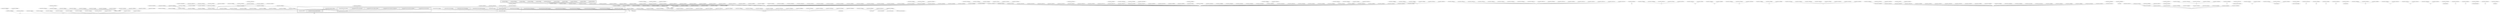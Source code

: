 graph g {
  fontname="sans-serif";

  overlap=false;

  subgraph "cluster_net" {
    subgraph "cluster_net.minecraft" {
      subgraph "cluster_net.minecraft.pathfinding" {
      }
      subgraph "cluster_net.minecraft.client" {
        subgraph "cluster_net.minecraft.client.render" {
          subgraph "cluster_net.minecraft.client.render.entity" {
            "cq"[label="net.minecraft.client.render.entity.RenderPainting"];
          }
          "h"[label="net.minecraft.client.render.RenderGlobal"];
        }
        subgraph "cluster_net.minecraft.client.gui" {
          subgraph "cluster_net.minecraft.client.gui.menu" {
            subgraph "cluster_net.minecraft.client.gui.menu.options" {
              "bo"[label="net.minecraft.client.gui.menu.options.Options"];
              "ea"[label="net.minecraft.client.gui.menu.options.TexturePackOptions"];
            }
            subgraph "cluster_net.minecraft.client.gui.menu.multiplayer" {
              "el"[label="net.minecraft.client.gui.menu.multiplayer.DownloadingTerrain"];
              "ie"[label="net.minecraft.client.gui.menu.multiplayer.Multiplayer"];
            }
            subgraph "cluster_net.minecraft.client.gui.menu.world" {
              "mr"[label="net.minecraft.client.gui.menu.world.SelectWorld"];
            }
            "by"[label="net.minecraft.client.gui.menu.GuiScreen"];
            "dz"[label="net.minecraft.client.gui.menu.MainMenu"];
          }
        }
        subgraph "cluster_net.minecraft.client.resources" {
          "bw"[label="net.minecraft.client.resources.ThreadResourceDownload"];
        }
        subgraph "cluster_net.minecraft.client.settings" {
        }
        subgraph "cluster_net.minecraft.client.multiplayer" {
          "ix"[label="net.minecraft.client.multiplayer.WorldClient"];
        }
        "net.minecraft.client.Minecraft"[label="net.minecraft.client.Minecraft"];
        "net.minecraft.client.MinecraftApplet"[label="net.minecraft.client.MinecraftApplet"];
      }
      subgraph "cluster_net.minecraft.block" {
        subgraph "cluster_net.minecraft.block.blockentity" {
          "ak"[label="net.minecraft.block.blockentity.BlockEntityTrap"];
          "bu"[label="net.minecraft.block.blockentity.BlockEntityMobSpawner"];
          "gy"[label="net.minecraft.block.blockentity.BlockEntityChest"];
          "ni"[label="net.minecraft.block.blockentity.BlockEntityFurnace"];
          "oi"[label="net.minecraft.block.blockentity.BlockEntityMusic"];
          "sc"[label="net.minecraft.block.blockentity.BlockEntitySign"];
        }
      }
      subgraph "cluster_net.minecraft.util" {
        subgraph "cluster_net.minecraft.util.math" {
        }
      }
      subgraph "cluster_net.minecraft.world" {
        subgraph "cluster_net.minecraft.world.biome" {
        }
        subgraph "cluster_net.minecraft.world.chunk" {
          subgraph "cluster_net.minecraft.world.chunk.storage" {
            "oj"[label="net.minecraft.world.chunk.storage.AlphaChunkLoader"];
          }
        }
        "dn"[label="net.minecraft.world.World"];
      }
      subgraph "cluster_net.minecraft.item" {
      }
      subgraph "cluster_net.minecraft.entity" {
        subgraph "cluster_net.minecraft.entity.player" {
          "eu"[label="net.minecraft.entity.player.Player"];
        }
        subgraph "cluster_net.minecraft.entity.item" {
          "sd"[label="net.minecraft.entity.item.MinecartFurnace"];
        }
        "ig"[label="net.minecraft.entity.LivingBase"];
      }
      subgraph "cluster_net.minecraft.data" {
      }
      subgraph "cluster_net.minecraft.network" {
      }
      subgraph "cluster_net.minecraft.isom" {
        "net.minecraft.isom.IsomPreviewApplet"[label="net.minecraft.isom.IsomPreviewApplet"];
      }
    }
  }
  subgraph "cluster_com" {
    subgraph "cluster_com.mojang" {
      subgraph "cluster_com.mojang.nbt" {
        "j"[label="com.mojang.nbt.NBTFloat"];
        "fi"[label="com.mojang.nbt.NBTByteArray"];
        "hx"[label="com.mojang.nbt.NBTEnd"];
        "is"[label="com.mojang.nbt.NBTLong"];
        "jw"[label="com.mojang.nbt.NBTCompound"];
        "lf"[label="com.mojang.nbt.NBTInt"];
        "lv"[label="com.mojang.nbt.NBTByte"];
        "nn"[label="com.mojang.nbt.NBTList"];
        "nv"[label="com.mojang.nbt.NBTDouble"];
        "pb"[label="com.mojang.nbt.NBTShort"];
        "qz"[label="com.mojang.nbt.NBTString"];
      }
    }
  }
  "a"[label="net.minecraft.src.ClsADslyjvx"];
  "c"[label="net.minecraft.src.ClsCFvyhjji"];
  "d"[label="net.minecraft.src.ClsDBfrgpfy"];
  "f"[label="net.minecraft.src.ClsFCevvwxz"];
  "g"[label="net.minecraft.src.ClsGHqzdaz"];
  "i"[label="net.minecraft.src.ClsIWbulun"];
  "k"[label="net.minecraft.src.ClsKDjwwbgb"];
  "l"[label="net.minecraft.src.ClsLEuaptpv"];
  "m"[label="net.minecraft.src.ClsMEiuihbi"];
  "o"[label="net.minecraft.src.ClsOFmvuqri"];
  "q"[label="net.minecraft.src.ClsQFtkjxqh"];
  "r"[label="net.minecraft.src.ClsREvdcccm"];
  "t"[label="net.minecraft.src.ClsTEuodagl"];
  "u"[label="net.minecraft.src.ClsUBkjtgop"];
  "v"[label="net.minecraft.src.ClsVBrbnprf"];
  "w"[label="net.minecraft.src.ClsWEjaetvv"];
  "x"[label="net.minecraft.src.ClsXGnbquvh"];
  "y"[label="net.minecraft.src.ClsYTjhxky"];
  "z"[label="net.minecraft.src.ClsZGmrmkms"];
  "aa"[label="net.minecraft.src.ClsAaEjcdtfs"];
  "ab"[label="net.minecraft.src.ClsAbDwezyhe"];
  "ac"[label="net.minecraft.src.ClsAcEexmeiy"];
  "ad"[label="net.minecraft.src.ClsAdMgkqyq"];
  "ae"[label="net.minecraft.src.ClsAeBfajgzt"];
  "af"[label="net.minecraft.src.ClsAfGrrzgsl"];
  "ai"[label="net.minecraft.src.ClsAiFtmiybl"];
  "aj"[label="net.minecraft.src.ClsAjFedmhwb"];
  "al"[label="net.minecraft.src.ClsAlEcregeb"];
  "am"[label="net.minecraft.src.ClsAmCtmnzol"];
  "an"[label="net.minecraft.src.ClsAnDbkaoxk"];
  "ap"[label="net.minecraft.src.ClsApFzvvjer"];
  "aq"[label="net.minecraft.src.ClsAqFkepjqq"];
  "as"[label="net.minecraft.src.ClsAsFyejiel"];
  "at"[label="net.minecraft.src.ClsAtBkisyjk"];
  "au"[label="net.minecraft.src.ClsAuGpfdmhq"];
  "av"[label="net.minecraft.src.ClsAvBdhlnqu"];
  "aw"[label="net.minecraft.src.ClsAwGduobwc"];
  "az"[label="net.minecraft.src.ClsAzDivwrgg"];
  "bb"[label="net.minecraft.src.ClsBbGdevceq"];
  "bc"[label="net.minecraft.src.ClsBcWszdy"];
  "bd"[label="net.minecraft.src.ClsBdGqfrqme"];
  "be"[label="net.minecraft.src.ClsBeBddudys"];
  "bg"[label="net.minecraft.src.ClsBgVvnvez"];
  "bh"[label="net.minecraft.src.ClsBhRdohkw"];
  "bi"[label="net.minecraft.src.ClsBiFgtypdu"];
  "bj"[label="net.minecraft.src.ClsBjEwugglf"];
  "bk"[label="net.minecraft.src.ClsBkGbgkujf"];
  "bl"[label="net.minecraft.src.ClsBlComlitm"];
  "bn"[label="net.minecraft.src.ClsBnCbeqvlr"];
  "bq"[label="net.minecraft.src.ClsBqFxpeoxq"];
  "bs"[label="net.minecraft.src.ClsBsGmuoemo"];
  "bx"[label="net.minecraft.src.ClsBxWumicf"];
  "bz"[label="net.minecraft.src.ClsBzGujamcj"];
  "ca"[label="net.minecraft.src.ClsCaGthavov"];
  "cd"[label="net.minecraft.src.ClsCdBmvljrk"];
  "ce"[label="net.minecraft.src.ClsCeRmywbu"];
  "cf"[label="net.minecraft.src.ClsCfFzvvjer"];
  "ch"[label="net.minecraft.src.ClsChBrpzvgv"];
  "ci"[label="net.minecraft.src.ClsCiDgqjhfe"];
  "ck"[label="net.minecraft.src.ClsCkFjesrea"];
  "cl"[label="net.minecraft.src.ClsClEohgckk"];
  "co"[label="net.minecraft.src.ClsCoCkhfdfp"];
  "cr"[label="net.minecraft.src.ClsCrFluvvvh"];
  "cu"[label="net.minecraft.src.ClsCuDdwesdr"];
  "cv"[label="net.minecraft.src.ClsCvFwfpuuo"];
  "cw"[label="net.minecraft.src.ClsCwPvuopp"];
  "cx"[label="net.minecraft.src.ClsCxGiuibwj"];
  "cz"[label="net.minecraft.src.ClsCzCahflhr"];
  "da"[label="net.minecraft.src.ClsDaBoyxyd"];
  "dc"[label="net.minecraft.src.ClsDcDhvxukr"];
  "dd"[label="net.minecraft.src.ClsDdBzqellf"];
  "de"[label="net.minecraft.src.ClsDeBrqzbzu"];
  "df"[label="net.minecraft.src.ClsDfFvkymst"];
  "dg"[label="net.minecraft.src.ClsDgFilsyys"];
  "dh"[label="net.minecraft.src.ClsDhGnysuoi"];
  "di"[label="net.minecraft.src.ClsDiCktksii"];
  "dk"[label="net.minecraft.src.ClsDkCcoucnl"];
  "dl"[label="net.minecraft.src.ClsDlCwshxpy"];
  "dm"[label="net.minecraft.src.ClsDmBawxunl"];
  "dp"[label="net.minecraft.src.ClsDpCodtbfj"];
  "dq"[label="net.minecraft.src.ClsDqBavmqqq"];
  "dr"[label="net.minecraft.src.ClsDrUdvojk"];
  "ds"[label="net.minecraft.src.ClsDsPcbogx"];
  "dt"[label="net.minecraft.src.ClsDtGxjfqba"];
  "du"[label="net.minecraft.src.ClsDuDgvspzb"];
  "dv"[label="net.minecraft.src.ClsDvCzzrwhy"];
  "dy"[label="net.minecraft.src.ClsDyBtstalb"];
  "eb"[label="net.minecraft.src.ClsEbFluvvvh"];
  "ee"[label="net.minecraft.src.ClsEeCevvwxz"];
  "ef"[label="net.minecraft.src.ClsEfWqzhlg"];
  "eg"[label="net.minecraft.src.ClsEgJxusqf"];
  "eh"[label="net.minecraft.src.ClsEhQfdtlb"];
  "ei"[label="net.minecraft.src.ClsEiBwgfjko"];
  "ek"[label="net.minecraft.src.ClsEkCevvwxz"];
  "em"[label="net.minecraft.src.ClsEmCuixgay"];
  "en"[label="net.minecraft.src.ClsEnCsyuwsa"];
  "ep"[label="net.minecraft.src.ClsEpFmpejkh"];
  "er"[label="net.minecraft.src.ClsErYviljy"];
  "et"[label="net.minecraft.src.ClsEtGjmaken"];
  "ev"[label="net.minecraft.src.ClsEvDlbbfqp"];
  "ew"[label="net.minecraft.src.ClsEwBpytkvc"];
  "ex"[label="net.minecraft.src.ClsExGyhvfr"];
  "ey"[label="net.minecraft.src.ClsEyBekrdsg"];
  "fa"[label="net.minecraft.src.ClsFaFsuveww"];
  "fb"[label="net.minecraft.src.ClsFbBtpqbhn"];
  "fc"[label="net.minecraft.src.ClsFcFbygqbc"];
  "fd"[label="net.minecraft.src.ClsFdBrqzbzt"];
  "fe"[label="net.minecraft.src.ClsFeBcgpbyh"];
  "fh"[label="net.minecraft.src.ClsFhRzmagj"];
  "fj"[label="net.minecraft.src.ClsFjGhfcimt"];
  "fk"[label="net.minecraft.src.ClsFkEfgkysj"];
  "fl"[label="net.minecraft.src.ClsFlFlraylm"];
  "fn"[label="net.minecraft.src.ClsFnBjvjeaq"];
  "fq"[label="net.minecraft.src.ClsFqCfuexiy"];
  "ft"[label="net.minecraft.src.ClsFtChzrlbo"];
  "fu"[label="net.minecraft.src.ClsFuDxplvwc"];
  "fv"[label="net.minecraft.src.ClsFvKklqch"];
  "fw"[label="net.minecraft.src.ClsFwFbvxmvz"];
  "fx"[label="net.minecraft.src.ClsFxCdcpjxs"];
  "fz"[label="net.minecraft.src.ClsFzFsvooiz"];
  "gb"[label="net.minecraft.src.ClsGbGkgdihr"];
  "gc"[label="net.minecraft.src.ClsGcCebqafr"];
  "ge"[label="net.minecraft.src.ClsGeGwwvpbr"];
  "gf"[label="net.minecraft.src.ClsGfWcritd"];
  "gh"[label="net.minecraft.src.ClsGhCevvwxz"];
  "gi"[label="net.minecraft.src.ClsGiWqlinx"];
  "gj"[label="net.minecraft.src.ClsGjUdyfkr"];
  "gk"[label="net.minecraft.src.ClsGkCdqcesb"];
  "gl"[label="net.minecraft.src.ClsGlFnsypqc"];
  "gp"[label="net.minecraft.src.ClsGpRmywcb"];
  "gt"[label="net.minecraft.src.ClsGtGxqsslv"];
  "gv"[label="net.minecraft.src.ClsGvKpweau"];
  "gw"[label="net.minecraft.src.ClsGwPxlugn"];
  "gx"[label="net.minecraft.src.ClsGxGxoivow"];
  "gz"[label="net.minecraft.src.ClsGzCebdztg"];
  "ha"[label="net.minecraft.src.ClsHaSoctpz"];
  "hb"[label="net.minecraft.src.ClsHbFvatxbs"];
  "he"[label="net.minecraft.src.ClsHeRmhofa"];
  "hg"[label="net.minecraft.src.ClsHgCuahnhv"];
  "hh"[label="net.minecraft.src.ClsHhFkupcvz"];
  "hi"[label="net.minecraft.src.ClsHiFyeiviu"];
  "hk"[label="net.minecraft.src.ClsHkWiowaf"];
  "hm"[label="net.minecraft.src.ClsHmGrlpepx"];
  "hn"[label="net.minecraft.src.ClsHnFibaec"];
  "hp"[label="net.minecraft.src.ClsHpCdenofi"];
  "hr"[label="net.minecraft.src.ClsHrDcvdekd"];
  "hs"[label="net.minecraft.src.ClsHsDtizvfa"];
  "ht"[label="net.minecraft.src.ClsHtGcramb"];
  "hu"[label="net.minecraft.src.ClsHuFluvvvh"];
  "hv"[label="net.minecraft.src.ClsHvCsvpzcg"];
  "hy"[label="net.minecraft.src.ClsHyDvwgxmz"];
  "id"[label="net.minecraft.src.ClsIdDdfwukt"];
  "if"[label="net.minecraft.src.ClsIfEtbmqic"];
  "ih"[label="net.minecraft.src.ClsIhBfajgzt"];
  "ii"[label="net.minecraft.src.ClsIiGgqumki"];
  "ik"[label="net.minecraft.src.ClsIkXehedh"];
  "il"[label="net.minecraft.src.ClsIlBagtgif"];
  "im"[label="net.minecraft.src.ClsImDnvitzi"];
  "in"[label="net.minecraft.src.ClsInNhxosw"];
  "ip"[label="net.minecraft.src.ClsIpGpyhgr"];
  "iq"[label="net.minecraft.src.ClsIqKpweau"];
  "ir"[label="net.minecraft.src.ClsIrEuymbbb"];
  "iu"[label="net.minecraft.src.ClsIuGluknuo"];
  "iv"[label="net.minecraft.src.ClsIvEcvyszi"];
  "iw"[label="net.minecraft.src.ClsIwEkdijxv"];
  "iy"[label="net.minecraft.src.ClsIyGocvowp"];
  "iz"[label="net.minecraft.src.ClsIzDgqjhfe"];
  "ja"[label="net.minecraft.src.ClsJaGnjuml"];
  "jb"[label="net.minecraft.src.ClsJbEvqboes"];
  "jc"[label="net.minecraft.src.ClsJcEbuhcjo"];
  "jd"[label="net.minecraft.src.ClsJdDephqf"];
  "je"[label="net.minecraft.src.ClsJeFluvvvh"];
  "jf"[label="net.minecraft.src.ClsJfBkuljkc"];
  "jg"[label="net.minecraft.src.ClsJgBzwpodb"];
  "jh"[label="net.minecraft.src.ClsJhBoyxyd"];
  "ji"[label="net.minecraft.src.ClsJiFofpkwg"];
  "jm"[label="net.minecraft.src.ClsJmEdqjivj"];
  "jn"[label="net.minecraft.src.ClsJnDwhdmpk"];
  "jo"[label="net.minecraft.src.ClsJoFnbothy"];
  "jp"[label="net.minecraft.src.ClsJpGwqcpsy"];
  "jq"[label="net.minecraft.src.ClsJqGyjzikc"];
  "jr"[label="net.minecraft.src.ClsJrPxluix"];
  "js"[label="net.minecraft.src.ClsJsCcoucnl"];
  "jt"[label="net.minecraft.src.ClsJtEvuirrf"];
  "ju"[label="net.minecraft.src.ClsJuFdjgtus"];
  "jv"[label="net.minecraft.src.ClsJvFdhsbnf"];
  "jx"[label="net.minecraft.src.ClsJxGjzvppn"];
  "jz"[label="net.minecraft.src.ClsJzCdkrjjq"];
  "ka"[label="net.minecraft.src.ClsKaCbhtylb"];
  "kd"[label="net.minecraft.src.ClsKdChemuks"];
  "ke"[label="net.minecraft.src.ClsKeDvdyhwi"];
  "kf"[label="net.minecraft.src.ClsKfMwpqoe"];
  "kg"[label="net.minecraft.src.ClsKgGunwrft"];
  "kh"[label="net.minecraft.src.ClsKhEjgsrkt"];
  "ki"[label="net.minecraft.src.ClsKiCfzbixo"];
  "kj"[label="net.minecraft.src.ClsKjFmpejkh"];
  "kk"[label="net.minecraft.src.ClsKkEhiruwl"];
  "kl"[label="net.minecraft.src.ClsKlEqcgfjq"];
  "km"[label="net.minecraft.src.ClsKmDsksulk"];
  "kn"[label="net.minecraft.src.ClsKnEasvpbk"];
  "ko"[label="net.minecraft.src.ClsKoGtuedmw"];
  "kq"[label="net.minecraft.src.ClsKqUqbnym"];
  "kr"[label="net.minecraft.src.ClsKrDnvitzi"];
  "ks"[label="net.minecraft.src.ClsKsCcuqqea"];
  "kt"[label="net.minecraft.src.ClsKtGwlmzzv"];
  "ku"[label="net.minecraft.src.ClsKuCykxfcs"];
  "kv"[label="net.minecraft.src.ClsKvFidnrfu"];
  "ky"[label="net.minecraft.src.ClsKyGnjuml"];
  "la"[label="net.minecraft.src.ClsLaEtuuzcu"];
  "lb"[label="net.minecraft.src.ClsLbGorwzc"];
  "ld"[label="net.minecraft.src.ClsLdFvevimo"];
  "le"[label="net.minecraft.src.ClsLeFszztub"];
  "lg"[label="net.minecraft.src.ClsLgHswiff"];
  "lh"[label="net.minecraft.src.ClsLhByjjngx"];
  "lj"[label="net.minecraft.src.ClsLjGaesznr"];
  "lk"[label="net.minecraft.src.ClsLkCevvwxz"];
  "ln"[label="net.minecraft.src.ClsLnDjhhiuv"];
  "lp"[label="net.minecraft.src.ClsLpFzvvjer"];
  "lq"[label="net.minecraft.src.ClsLqCpancab"];
  "lr"[label="net.minecraft.src.ClsLrErflcen"];
  "ls"[label="net.minecraft.src.ClsLsEpzlitu"];
  "lt"[label="net.minecraft.src.ClsLtCuschmg"];
  "lu"[label="net.minecraft.src.ClsLuFmqxadz"];
  "lx"[label="net.minecraft.src.ClsLxGbssctz"];
  "ly"[label="net.minecraft.src.ClsLyDtutwkn"];
  "lz"[label="net.minecraft.src.ClsLzDmeegxz"];
  "ma"[label="net.minecraft.src.ClsMaDkldaj"];
  "mb"[label="net.minecraft.src.ClsMbFdzsgn"];
  "md"[label="net.minecraft.src.ClsMdDkclsfp"];
  "me"[label="net.minecraft.src.ClsMeDgqjhfe"];
  "mg"[label="net.minecraft.src.ClsMgBfrgpfy"];
  "mh"[label="net.minecraft.src.ClsMhGsbdlsw"];
  "mi"[label="net.minecraft.src.ClsMiDqrgvkg"];
  "ml"[label="net.minecraft.src.ClsMlFfkywlb"];
  "mm"[label="net.minecraft.src.ClsMmGmekznk"];
  "mn"[label="net.minecraft.src.ClsMnFpbawbg"];
  "mo"[label="net.minecraft.src.ClsMoFpbawcl"];
  "mp"[label="net.minecraft.src.ClsMpFgnxinw"];
  "mq"[label="net.minecraft.src.ClsMqEnuwbiy"];
  "ms"[label="net.minecraft.src.ClsMsEwisyka"];
  "mu"[label="net.minecraft.src.ClsMuBrqzbzu"];
  "mv"[label="net.minecraft.src.ClsMvBxidhsz"];
  "mw"[label="net.minecraft.src.ClsMwCriibbl"];
  "mx"[label="net.minecraft.src.ClsMxDhvgwqw"];
  "my"[label="net.minecraft.src.ClsMyCnvpvmw"];
  "mz"[label="net.minecraft.src.ClsMzDjhhiuv"];
  "na"[label="net.minecraft.src.ClsNaDuejfqt"];
  "nb"[label="net.minecraft.src.ClsNbCfhgxzk"];
  "nc"[label="net.minecraft.src.ClsNcGsbdltn"];
  "nd"[label="net.minecraft.src.ClsNdCevvwxz"];
  "ne"[label="net.minecraft.src.ClsNeBfajgzt"];
  "nf"[label="net.minecraft.src.ClsNfVvnvez"];
  "nj"[label="net.minecraft.src.ClsNjCrzzgry"];
  "nk"[label="net.minecraft.src.ClsNkDwtiwdw"];
  "nm"[label="net.minecraft.src.ClsNmClftmvm"];
  "no"[label="net.minecraft.src.ClsNoGorwzc"];
  "np"[label="net.minecraft.src.ClsNpEceojrn"];
  "nq"[label="net.minecraft.src.ClsNqDvvjqqf"];
  "ns"[label="net.minecraft.src.ClsNsDjhhiuv"];
  "nu"[label="net.minecraft.src.ClsNuDlmivzu"];
  "nw"[label="net.minecraft.src.ClsNwFilwmja"];
  "nx"[label="net.minecraft.src.ClsNxBajcotd"];
  "ny"[label="net.minecraft.src.ClsNyFomzeqa"];
  "nz"[label="net.minecraft.src.ClsNzDbylzol"];
  "oa"[label="net.minecraft.src.ClsOaFluvvvh"];
  "oe"[label="net.minecraft.src.ClsOeFpunyes"];
  "of"[label="net.minecraft.src.ClsOfCzzgxbp"];
  "og"[label="net.minecraft.src.ClsOgCswhdro"];
  "ol"[label="net.minecraft.src.ClsOlFogbjqz"];
  "om"[label="net.minecraft.src.ClsOmDlslzkj"];
  "on"[label="net.minecraft.src.ClsOnFnbothy"];
  "oo"[label="net.minecraft.src.ClsOoClftmvm"];
  "op"[label="net.minecraft.src.ClsOpCbrxnpz"];
  "oq"[label="net.minecraft.src.ClsOqDzbtaur"];
  "ov"[label="net.minecraft.src.ClsOvEydezas"];
  "ow"[label="net.minecraft.src.ClsOwFgepjzb"];
  "ox"[label="net.minecraft.src.ClsOxBwckgzm"];
  "oy"[label="net.minecraft.src.ClsOyFppckme"];
  "oz"[label="net.minecraft.src.ClsOzFywjzhe"];
  "pa"[label="net.minecraft.src.ClsPaDzgfwpj"];
  "pc"[label="net.minecraft.src.ClsPcGeilaze"];
  "pe"[label="net.minecraft.src.ClsPeDvnamjr"];
  "pf"[label="net.minecraft.src.ClsPfBpdktti"];
  "pi"[label="net.minecraft.src.ClsPiBhpybfe"];
  "pk"[label="net.minecraft.src.ClsPkNyfamh"];
  "pl"[label="net.minecraft.src.ClsPlDsyikkq"];
  "pm"[label="net.minecraft.src.ClsPmXebgmy"];
  "pn"[label="net.minecraft.src.ClsPnMlwlph"];
  "po"[label="net.minecraft.src.ClsPoXmqkzl"];
  "pp"[label="net.minecraft.src.ClsPpDxplvwc"];
  "pq"[label="net.minecraft.src.ClsPqDhfjycx"];
  "ps"[label="net.minecraft.src.ClsPsCnqbfkq"];
  "pt"[label="net.minecraft.src.ClsPtFublpyv"];
  "pu"[label="net.minecraft.src.ClsPuEpqpnxq"];
  "pv"[label="net.minecraft.src.ClsPvCrlehht"];
  "px"[label="net.minecraft.src.ClsPxGqqgrvy"];
  "py"[label="net.minecraft.src.ClsPyMwpqoe"];
  "pz"[label="net.minecraft.src.ClsPzDjndpdo"];
  "qa"[label="net.minecraft.src.ClsQaWszdy"];
  "qb"[label="net.minecraft.src.ClsQbClftmvm"];
  "qc"[label="net.minecraft.src.ClsQcEdiewbg"];
  "qd"[label="net.minecraft.src.ClsQdEkmnfxb"];
  "qf"[label="net.minecraft.src.ClsQfFnglyqy"];
  "qg"[label="net.minecraft.src.ClsQgBgxjmzo"];
  "qh"[label="net.minecraft.src.ClsQhFxhsupw"];
  "qi"[label="net.minecraft.src.ClsQiBwzixfu"];
  "qk"[label="net.minecraft.src.ClsQkFigulvz"];
  "qm"[label="net.minecraft.src.ClsQmBkztimb"];
  "qo"[label="net.minecraft.src.ClsQoDdfwukt"];
  "qp"[label="net.minecraft.src.ClsQpBmtymra"];
  "qq"[label="net.minecraft.src.ClsQqHxaotv"];
  "qr"[label="net.minecraft.src.ClsQrCevvwxz"];
  "qs"[label="net.minecraft.src.ClsQsBaclxmt"];
  "qt"[label="net.minecraft.src.ClsQtEckpkdf"];
  "qu"[label="net.minecraft.src.ClsQuFuvuywy"];
  "qv"[label="net.minecraft.src.ClsQvCevvwxz"];
  "qw"[label="net.minecraft.src.ClsQwFxgqfbl"];
  "ra"[label="net.minecraft.src.ClsRaNkredx"];
  "rb"[label="net.minecraft.src.ClsRbHhycjn"];
  "rc"[label="net.minecraft.src.ClsRcCbrxnpz"];
  "rd"[label="net.minecraft.src.ClsRdBbanezn"];
  "re"[label="net.minecraft.src.ClsReEfedcrt"];
  "rf"[label="net.minecraft.src.ClsRfBbanezn"];
  "rg"[label="net.minecraft.src.ClsRgEjaetvv"];
  "rh"[label="net.minecraft.src.ClsRhFzvvjer"];
  "rj"[label="net.minecraft.src.ClsRjCgdqlpc"];
  "rk"[label="net.minecraft.src.ClsRkZeesbu"];
  "rl"[label="net.minecraft.src.ClsRlCevvwxz"];
  "rm"[label="net.minecraft.src.ClsRmFdmlhhm"];
  "rp"[label="net.minecraft.src.ClsRpKhpqir"];
  "rq"[label="net.minecraft.src.ClsRqSwqunr"];
  "rr"[label="net.minecraft.src.ClsRrDcbvgd"];
  "rs"[label="net.minecraft.src.ClsRsGtrvhjg"];
  "rt"[label="net.minecraft.src.ClsRtGrwkjdk"];
  "rv"[label="net.minecraft.src.ClsRvXdfjmn"];
  "rw"[label="net.minecraft.src.ClsRwCzmgebu"];
  "rx"[label="net.minecraft.src.ClsRxEcnemwy"];
  "ry"[label="net.minecraft.src.ClsRyFtfhsdu"];
  "rz"[label="net.minecraft.src.ClsRzCevvwxz"];
  "sa"[label="net.minecraft.src.ClsSaDserdzh"];
  "sb"[label="net.minecraft.src.ClsSbBfrgpfy"];
  "se"[label="net.minecraft.src.ClsSeDxplvwc"];
  "sh"[label="net.minecraft.src.ClsShFcwbfsw"];
  "si"[label="net.minecraft.src.ClsSiGnjuml"];
  "sj"[label="net.minecraft.src.ClsSjFtxfkeo"];
  "sk"[label="net.minecraft.src.ClsSkExygmdm"];
  "sl"[label="net.minecraft.src.ClsSlChiuvxf"];
  "sm"[label="net.minecraft.src.ClsSmCecwysw"];
  "a" -- "hj";
  "c" -- "mv";
  "d" -- "hf";
  "f" -- "kz";
  "g" -- "pj";
  "h" -- "lc";
  "i" -- "ev";
  "j" -- "fy";
  "k" -- "net.minecraft.client.Minecraft";
  "l" -- "java.awt.Canvas";
  "m" -- "hj";
  "o" -- "hf";
  "q" -- "ev";
  "r" -- "cm";
  "t" -- "cp";
  "u" -- "hg";
  "v" -- "pj";
  "w" -- "rp";
  "x" -- "fw";
  "y" -- "go";
  "z" -- "pj";
  "aa" -- "br";
  "ab" -- "gw";
  "ac" -- "br";
  "ad" -- "cb";
  "ae" -- "ic";
  "af" -- "fz";
  "ai" -- "ah";
  "aj" -- "cl";
  "ak" -- "kp";
  "ak" -- "ij";
  "al" -- "ba";
  "am" -- "eo";
  "an" -- "java.awt.Canvas";
  "an" -- "java.awt.event.KeyListener";
  "an" -- "java.awt.event.MouseListener";
  "an" -- "java.awt.event.MouseMotionListener";
  "an" -- "java.lang.Runnable";
  "ap" -- "kz";
  "aq" -- "fz";
  "as" -- "bl";
  "at" -- "jr";
  "au" -- "cp";
  "av" -- "qq";
  "av" -- "do";
  "aw" -- "pj";
  "az" -- "pj";
  "bb" -- "aq";
  "bc" -- "nl";
  "bd" -- "sl";
  "be" -- "java.awt.Panel";
  "bg" -- "cp";
  "bh" -- "by";
  "bi" -- "nl";
  "bj" -- "ah";
  "bk" -- "by";
  "bl" -- "eo";
  "bn" -- "ey";
  "bo" -- "by";
  "bq" -- "rp";
  "bs" -- "eo";
  "bu" -- "kp";
  "bw" -- "java.lang.Thread";
  "bx" -- "pv";
  "by" -- "or";
  "bz" -- "eu";
  "ca" -- "mv";
  "cd" -- "ba";
  "ce" -- "hj";
  "cf" -- "kz";
  "ch" -- "aq";
  "ci" -- "eo";
  "ck" -- "pj";
  "cl" -- "eo";
  "co" -- "ev";
  "cq" -- "ba";
  "cr" -- "jp";
  "cu" -- "pj";
  "cv" -- "hj";
  "cw" -- "jp";
  "cx" -- "dr";
  "cz" -- "rp";
  "da" -- "pj";
  "dc" -- "kz";
  "dd" -- "ev";
  "de" -- "hj";
  "df" -- "fw";
  "dg" -- "ri";
  "dh" -- "by";
  "di" -- "bm";
  "dk" -- "hl";
  "dl" -- "da";
  "dm" -- "pj";
  "dn" -- "ri";
  "dp" -- "ba";
  "dq" -- "rp";
  "dr" -- "hl";
  "ds" -- "pj";
  "dt" -- "gw";
  "du" -- "kz";
  "dv" -- "pj";
  "dy" -- "ey";
  "dz" -- "by";
  "ea" -- "by";
  "eb" -- "hf";
  "ee" -- "kz";
  "ef" -- "java.awt.Canvas";
  "eg" -- "nl";
  "eh" -- "ey";
  "ei" -- "by";
  "ek" -- "kz";
  "el" -- "by";
  "em" -- "hj";
  "en" -- "pj";
  "ep" -- "ba";
  "er" -- "bl";
  "et" -- "ft";
  "eu" -- "ig";
  "ev" -- "ba";
  "ew" -- "hj";
  "ex" -- "rp";
  "ey" -- "fz";
  "ey" -- "do";
  "fa" -- "pj";
  "fb" -- "ro";
  "fc" -- "qg";
  "fd" -- "hj";
  "fe" -- "jp";
  "fh" -- "nl";
  "fi" -- "fy";
  "fj" -- "hj";
  "fk" -- "ft";
  "fl" -- "hj";
  "fn" -- "ah";
  "fq" -- "eo";
  "ft" -- "by";
  "fu" -- "eo";
  "fv" -- "ah";
  "fw" -- "hj";
  "fx" -- "kz";
  "fz" -- "ig";
  "gb" -- "hl";
  "gc" -- "rp";
  "ge" -- "paulscode.sound.codecs.CodecJOrbis";
  "gf" -- "ev";
  "gh" -- "kz";
  "gi" -- "cp";
  "gj" -- "cn";
  "gk" -- "hj";
  "gl" -- "ij";
  "gp" -- "hj";
  "gt" -- "hj";
  "gv" -- "java.util.Comparator";
  "gw" -- "pj";
  "gx" -- "pj";
  "gy" -- "kp";
  "gy" -- "ij";
  "gz" -- "nl";
  "ha" -- "hj";
  "hb" -- "pj";
  "he" -- "hj";
  "hg" -- "or";
  "hh" -- "java.lang.Thread";
  "hi" -- "net.minecraft.client.Minecraft";
  "hk" -- "ba";
  "hm" -- "eo";
  "hn" -- "java.awt.event.WindowAdapter";
  "hp" -- "ah";
  "hr" -- "bm";
  "hs" -- "java.util.Comparator";
  "ht" -- "eo";
  "hu" -- "cx";
  "hv" -- "pj";
  "hx" -- "fy";
  "hy" -- "ib";
  "id" -- "hl";
  "ie" -- "by";
  "if" -- "pg";
  "ig" -- "nl";
  "ih" -- "ic";
  "ii" -- "eo";
  "ik" -- "nl";
  "il" -- "pj";
  "im" -- "hj";
  "in" -- "ba";
  "ip" -- "ba";
  "iq" -- "java.util.Comparator";
  "ir" -- "ev";
  "is" -- "fy";
  "iu" -- "hj";
  "iv" -- "ev";
  "iw" -- "ru";
  "ix" -- "dn";
  "iy" -- "hj";
  "iz" -- "eo";
  "ja" -- "hj";
  "jb" -- "ij";
  "jc" -- "kz";
  "jd" -- "pj";
  "je" -- "jp";
  "jf" -- "hj";
  "jg" -- "od";
  "jh" -- "en";
  "ji" -- "hj";
  "jm" -- "qg";
  "jn" -- "gw";
  "jo" -- "hj";
  "jp" -- "hl";
  "jq" -- "hl";
  "jr" -- "pj";
  "js" -- "hl";
  "jt" -- "java.io.InputStream";
  "ju" -- "hj";
  "jv" -- "ey";
  "jw" -- "fy";
  "jx" -- "mq";
  "jz" -- "pj";
  "ka" -- "hj";
  "kd" -- "ij";
  "ke" -- "pj";
  "kf" -- "ah";
  "kg" -- "hj";
  "kh" -- "mq";
  "ki" -- "ft";
  "kj" -- "ba";
  "kk" -- "rp";
  "kl" -- "pj";
  "km" -- "pj";
  "kn" -- "kb";
  "ko" -- "mr";
  "kq" -- "ft";
  "kr" -- "hj";
  "ks" -- "by";
  "kt" -- "e";
  "ku" -- "pj";
  "kv" -- "rp";
  "ky" -- "hj";
  "la" -- "kb";
  "lb" -- "ec";
  "ld" -- "ba";
  "le" -- "go";
  "lf" -- "fy";
  "lg" -- "ev";
  "lh" -- "mv";
  "lj" -- "eq";
  "lk" -- "kz";
  "ln" -- "oy";
  "lp" -- "kz";
  "lq" -- "eo";
  "lr" -- "by";
  "ls" -- "rp";
  "lt" -- "bm";
  "lu" -- "ij";
  "lv" -- "fy";
  "lx" -- "by";
  "ly" -- "hj";
  "lz" -- "rp";
  "ma" -- "nl";
  "mb" -- "nl";
  "md" -- "java.lang.Comparable";
  "me" -- "eo";
  "mg" -- "hf";
  "mh" -- "hj";
  "mi" -- "pj";
  "ml" -- "hj";
  "mm" -- "pj";
  "mn" -- "eo";
  "mo" -- "eo";
  "mp" -- "hj";
  "mq" -- "pj";
  "mr" -- "by";
  "ms" -- "jj";
  "mu" -- "hj";
  "mv" -- "pj";
  "mw" -- "eo";
  "mx" -- "pj";
  "my" -- "eo";
  "mz" -- "oy";
  "na" -- "hl";
  "nb" -- "ah";
  "nc" -- "hj";
  "nd" -- "kz";
  "ne" -- "ic";
  "nf" -- "cp";
  "ni" -- "kp";
  "ni" -- "ij";
  "nj" -- "nl";
  "nk" -- "pj";
  "nm" -- "hj";
  "nn" -- "fy";
  "no" -- "ec";
  "np" -- "sf";
  "nq" -- "pj";
  "ns" -- "oy";
  "nu" -- "ra";
  "nv" -- "fy";
  "nw" -- "cl";
  "nx" -- "ba";
  "ny" -- "mv";
  "nz" -- "hl";
  "oa" -- "hf";
  "oe" -- "java.lang.Thread";
  "of" -- "bz";
  "og" -- "qg";
  "oi" -- "kp";
  "oj" -- "ao";
  "ol" -- "eo";
  "om" -- "cn";
  "on" -- "hj";
  "oo" -- "hj";
  "op" -- "java.lang.Thread";
  "oq" -- "dn";
  "ov" -- "ft";
  "ow" -- "cb";
  "ox" -- "cb";
  "oy" -- "hj";
  "oz" -- "hj";
  "pa" -- "mv";
  "pb" -- "fy";
  "pc" -- "pj";
  "pe" -- "or";
  "pf" -- "by";
  "pi" -- "java.lang.RuntimeException";
  "pk" -- "bm";
  "pl" -- "ig";
  "pl" -- "do";
  "pm" -- "hj";
  "pn" -- "ey";
  "po" -- "ev";
  "pp" -- "eo";
  "pq" -- "eo";
  "ps" -- "pj";
  "pt" -- "fw";
  "pu" -- "pj";
  "pv" -- "pj";
  "px" -- "e";
  "py" -- "ah";
  "pz" -- "hj";
  "qa" -- "nl";
  "qb" -- "hj";
  "qc" -- "by";
  "qd" -- "hg";
  "qf" -- "eo";
  "qg" -- "pj";
  "qh" -- "cl";
  "qi" -- "qx";
  "qk" -- "aq";
  "qm" -- "ij";
  "qo" -- "hl";
  "qp" -- "pj";
  "qq" -- "ig";
  "qr" -- "kz";
  "qs" -- "aq";
  "qt" -- "hj";
  "qu" -- "java.awt.Canvas";
  "qv" -- "kz";
  "qw" -- "java.lang.Thread";
  "qz" -- "fy";
  "ra" -- "rp";
  "rb" -- "pj";
  "rc" -- "java.lang.Thread";
  "rd" -- "java.lang.Thread";
  "re" -- "kb";
  "rf" -- "java.lang.Thread";
  "rg" -- "rp";
  "rh" -- "kz";
  "rj" -- "mv";
  "rk" -- "pj";
  "rl" -- "kz";
  "rm" -- "af";
  "rp" -- "nl";
  "rq" -- "java.lang.Error";
  "rr" -- "ev";
  "rs" -- "eu";
  "rt" -- "pn";
  "rv" -- "by";
  "rw" -- "eo";
  "rx" -- "bm";
  "ry" -- "ev";
  "rz" -- "kz";
  "sa" -- "pj";
  "sb" -- "hf";
  "sc" -- "kp";
  "sd" -- "nl";
  "sd" -- "ij";
  "se" -- "eo";
  "sh" -- "pj";
  "si" -- "hj";
  "sj" -- "pj";
  "sk" -- "eq";
  "sl" -- "eo";
  "sm" -- "ev";
  "net.minecraft.client.Minecraft" -- "java.lang.Runnable";
  "net.minecraft.client.MinecraftApplet" -- "java.applet.Applet";
  "net.minecraft.isom.IsomPreviewApplet" -- "java.applet.Applet";
}
